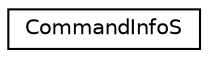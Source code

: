 digraph "Graphical Class Hierarchy"
{
  edge [fontname="Helvetica",fontsize="10",labelfontname="Helvetica",labelfontsize="10"];
  node [fontname="Helvetica",fontsize="10",shape=record];
  rankdir="LR";
  Node0 [label="CommandInfoS",height=0.2,width=0.4,color="black", fillcolor="white", style="filled",URL="$d5/d99/struct_command_info_s.html"];
}

